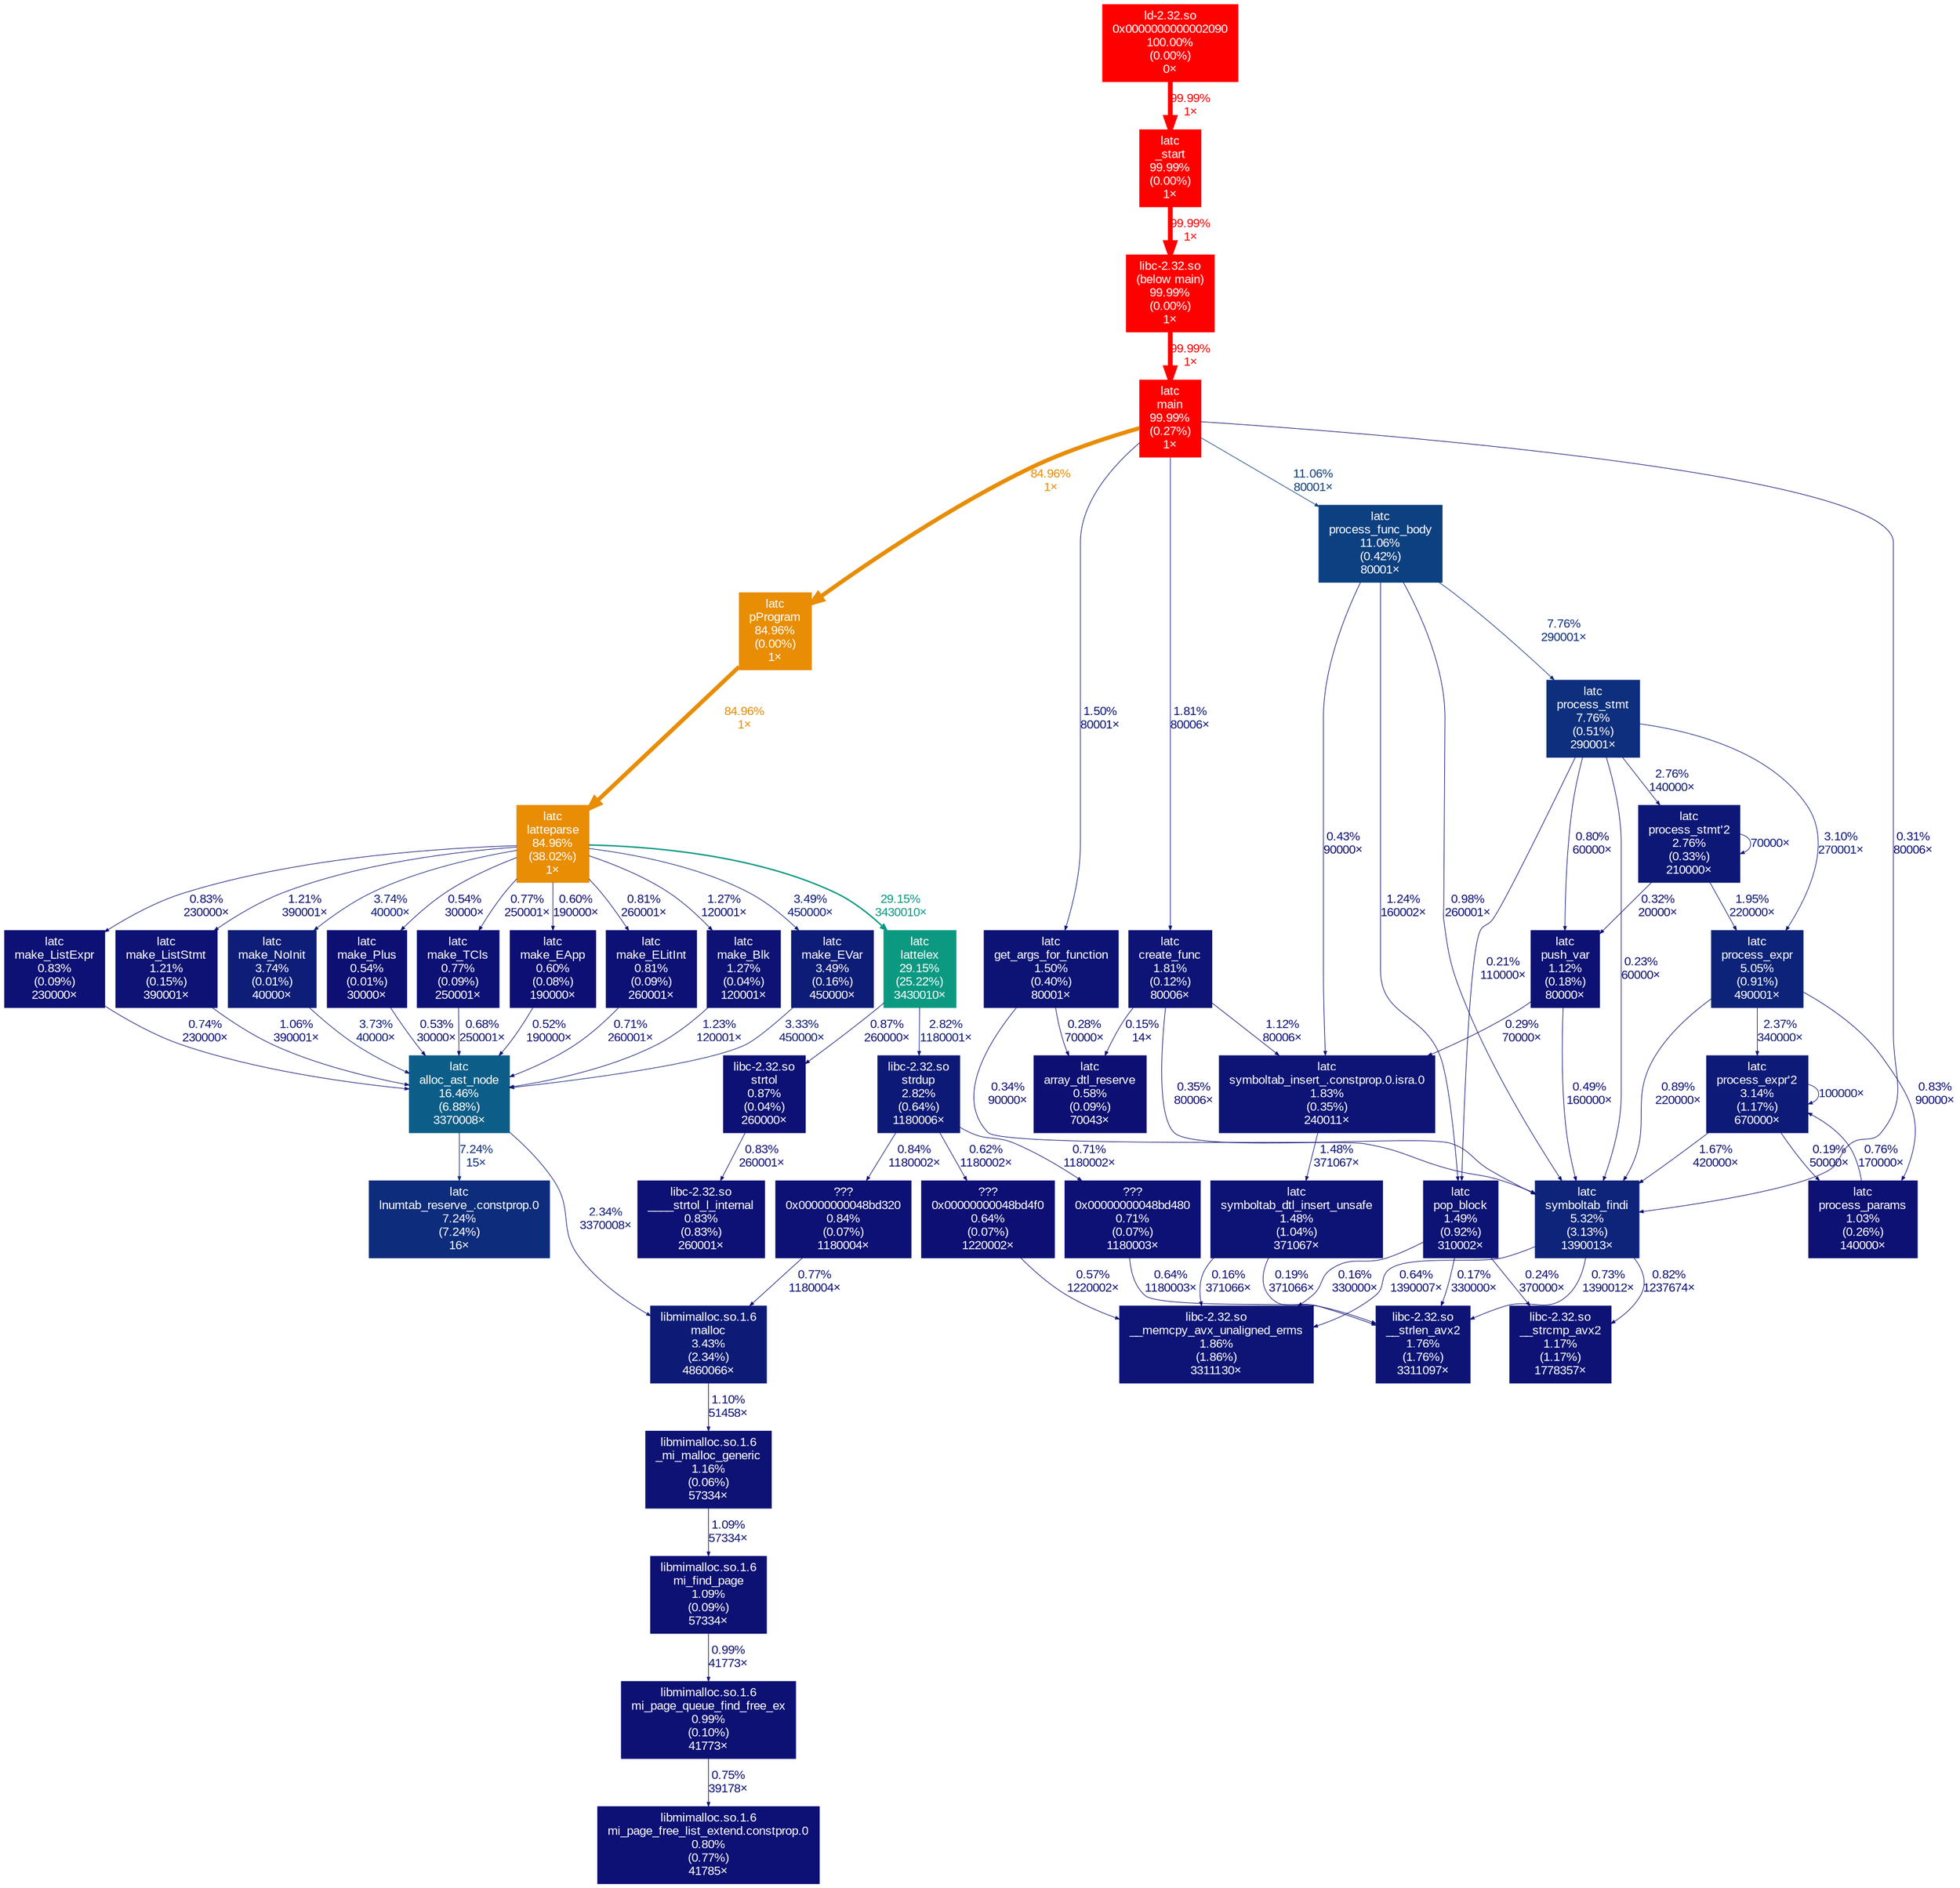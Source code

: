 digraph {
	graph [fontname=Arial, nodesep=0.125, ranksep=0.25];
	node [fontcolor=white, fontname=Arial, height=0, shape=box, style=filled, width=0];
	edge [fontname=Arial];
	"(below main)" [color="#ff0000", fontcolor="#ffffff", fontsize="10.00", label="libc-2.32.so\n(below main)\n99.99%\n(0.00%)\n1×"];
	"(below main)" -> main [arrowsize="1.00", color="#ff0000", fontcolor="#ff0000", fontsize="10.00", label="99.99%\n1×", labeldistance="4.00", penwidth="4.00"];
	"0x0000000000002090" [color="#ff0000", fontcolor="#ffffff", fontsize="10.00", label="ld-2.32.so\n0x0000000000002090\n100.00%\n(0.00%)\n0×"];
	"0x0000000000002090" -> "_start" [arrowsize="1.00", color="#ff0000", fontcolor="#ff0000", fontsize="10.00", label="99.99%\n1×", labeldistance="4.00", penwidth="4.00"];
	"0x00000000048bd320" [color="#0d1074", fontcolor="#ffffff", fontsize="10.00", label="???\n0x00000000048bd320\n0.84%\n(0.07%)\n1180004×"];
	"0x00000000048bd320" -> malloc [arrowsize="0.35", color="#0d1074", fontcolor="#0d1074", fontsize="10.00", label="0.77%\n1180004×", labeldistance="0.50", penwidth="0.50"];
	"0x00000000048bd480" [color="#0d1074", fontcolor="#ffffff", fontsize="10.00", label="???\n0x00000000048bd480\n0.71%\n(0.07%)\n1180003×"];
	"0x00000000048bd480" -> "__strlen_avx2" [arrowsize="0.35", color="#0d0f74", fontcolor="#0d0f74", fontsize="10.00", label="0.64%\n1180003×", labeldistance="0.50", penwidth="0.50"];
	"0x00000000048bd4f0" [color="#0d0f74", fontcolor="#ffffff", fontsize="10.00", label="???\n0x00000000048bd4f0\n0.64%\n(0.07%)\n1220002×"];
	"0x00000000048bd4f0" -> "__memcpy_avx_unaligned_erms" [arrowsize="0.35", color="#0d0f73", fontcolor="#0d0f73", fontsize="10.00", label="0.57%\n1220002×", labeldistance="0.50", penwidth="0.50"];
	"____strtol_l_internal" [color="#0d1074", fontcolor="#ffffff", fontsize="10.00", label="libc-2.32.so\n____strtol_l_internal\n0.83%\n(0.83%)\n260001×"];
	"__memcpy_avx_unaligned_erms" [color="#0d1475", fontcolor="#ffffff", fontsize="10.00", label="libc-2.32.so\n__memcpy_avx_unaligned_erms\n1.86%\n(1.86%)\n3311130×"];
	"__strcmp_avx2" [color="#0d1274", fontcolor="#ffffff", fontsize="10.00", label="libc-2.32.so\n__strcmp_avx2\n1.17%\n(1.17%)\n1778357×"];
	"__strlen_avx2" [color="#0d1475", fontcolor="#ffffff", fontsize="10.00", label="libc-2.32.so\n__strlen_avx2\n1.76%\n(1.76%)\n3311097×"];
	"_mi_malloc_generic" [color="#0d1274", fontcolor="#ffffff", fontsize="10.00", label="libmimalloc.so.1.6\n_mi_malloc_generic\n1.16%\n(0.06%)\n57334×"];
	"_mi_malloc_generic" -> "mi_find_page" [arrowsize="0.35", color="#0d1174", fontcolor="#0d1174", fontsize="10.00", label="1.09%\n57334×", labeldistance="0.50", penwidth="0.50"];
	"_start" [color="#ff0000", fontcolor="#ffffff", fontsize="10.00", label="latc\n_start\n99.99%\n(0.00%)\n1×"];
	"_start" -> "(below main)" [arrowsize="1.00", color="#ff0000", fontcolor="#ff0000", fontsize="10.00", label="99.99%\n1×", labeldistance="4.00", penwidth="4.00"];
	"alloc_ast_node" [color="#0c5e88", fontcolor="#ffffff", fontsize="10.00", label="latc\nalloc_ast_node\n16.46%\n(6.88%)\n3370008×"];
	"alloc_ast_node" -> "lnumtab_reserve_.constprop.0" [arrowsize="0.35", color="#0d2d7c", fontcolor="#0d2d7c", fontsize="10.00", label="7.24%\n15×", labeldistance="0.50", penwidth="0.50"];
	"alloc_ast_node" -> malloc [arrowsize="0.35", color="#0d1776", fontcolor="#0d1776", fontsize="10.00", label="2.34%\n3370008×", labeldistance="0.50", penwidth="0.50"];
	"array_dtl_reserve" [color="#0d0f73", fontcolor="#ffffff", fontsize="10.00", label="latc\narray_dtl_reserve\n0.58%\n(0.09%)\n70043×"];
	"create_func" [color="#0d1475", fontcolor="#ffffff", fontsize="10.00", label="latc\ncreate_func\n1.81%\n(0.12%)\n80006×"];
	"create_func" -> "array_dtl_reserve" [arrowsize="0.35", color="#0d0d73", fontcolor="#0d0d73", fontsize="10.00", label="0.15%\n14×", labeldistance="0.50", penwidth="0.50"];
	"create_func" -> "symboltab_findi" [arrowsize="0.35", color="#0d0e73", fontcolor="#0d0e73", fontsize="10.00", label="0.35%\n80006×", labeldistance="0.50", penwidth="0.50"];
	"create_func" -> "symboltab_insert_.constprop.0.isra.0" [arrowsize="0.35", color="#0d1174", fontcolor="#0d1174", fontsize="10.00", label="1.12%\n80006×", labeldistance="0.50", penwidth="0.50"];
	"get_args_for_function" [color="#0d1375", fontcolor="#ffffff", fontsize="10.00", label="latc\nget_args_for_function\n1.50%\n(0.40%)\n80001×"];
	"get_args_for_function" -> "array_dtl_reserve" [arrowsize="0.35", color="#0d0e73", fontcolor="#0d0e73", fontsize="10.00", label="0.28%\n70000×", labeldistance="0.50", penwidth="0.50"];
	"get_args_for_function" -> "symboltab_findi" [arrowsize="0.35", color="#0d0e73", fontcolor="#0d0e73", fontsize="10.00", label="0.34%\n90000×", labeldistance="0.50", penwidth="0.50"];
	lattelex [color="#0c9982", fontcolor="#ffffff", fontsize="10.00", label="latc\nlattelex\n29.15%\n(25.22%)\n3430010×"];
	lattelex -> strdup [arrowsize="0.35", color="#0d1976", fontcolor="#0d1976", fontsize="10.00", label="2.82%\n1180001×", labeldistance="0.50", penwidth="0.50"];
	lattelex -> strtol [arrowsize="0.35", color="#0d1074", fontcolor="#0d1074", fontsize="10.00", label="0.87%\n260000×", labeldistance="0.50", penwidth="0.50"];
	latteparse [color="#e88d04", fontcolor="#ffffff", fontsize="10.00", label="latc\nlatteparse\n84.96%\n(38.02%)\n1×"];
	latteparse -> lattelex [arrowsize="0.54", color="#0c9982", fontcolor="#0c9982", fontsize="10.00", label="29.15%\n3430010×", labeldistance="1.17", penwidth="1.17"];
	latteparse -> "make_Blk" [arrowsize="0.35", color="#0d1274", fontcolor="#0d1274", fontsize="10.00", label="1.27%\n120001×", labeldistance="0.50", penwidth="0.50"];
	latteparse -> "make_EApp" [arrowsize="0.35", color="#0d0f74", fontcolor="#0d0f74", fontsize="10.00", label="0.60%\n190000×", labeldistance="0.50", penwidth="0.50"];
	latteparse -> "make_ELitInt" [arrowsize="0.35", color="#0d1074", fontcolor="#0d1074", fontsize="10.00", label="0.81%\n260001×", labeldistance="0.50", penwidth="0.50"];
	latteparse -> "make_EVar" [arrowsize="0.35", color="#0d1c77", fontcolor="#0d1c77", fontsize="10.00", label="3.49%\n450000×", labeldistance="0.50", penwidth="0.50"];
	latteparse -> "make_ListExpr" [arrowsize="0.35", color="#0d1074", fontcolor="#0d1074", fontsize="10.00", label="0.83%\n230000×", labeldistance="0.50", penwidth="0.50"];
	latteparse -> "make_ListStmt" [arrowsize="0.35", color="#0d1274", fontcolor="#0d1274", fontsize="10.00", label="1.21%\n390001×", labeldistance="0.50", penwidth="0.50"];
	latteparse -> "make_NoInit" [arrowsize="0.35", color="#0d1d78", fontcolor="#0d1d78", fontsize="10.00", label="3.74%\n40000×", labeldistance="0.50", penwidth="0.50"];
	latteparse -> "make_Plus" [arrowsize="0.35", color="#0d0f73", fontcolor="#0d0f73", fontsize="10.00", label="0.54%\n30000×", labeldistance="0.50", penwidth="0.50"];
	latteparse -> "make_TCls" [arrowsize="0.35", color="#0d1074", fontcolor="#0d1074", fontsize="10.00", label="0.77%\n250001×", labeldistance="0.50", penwidth="0.50"];
	"lnumtab_reserve_.constprop.0" [color="#0d2d7c", fontcolor="#ffffff", fontsize="10.00", label="latc\nlnumtab_reserve_.constprop.0\n7.24%\n(7.24%)\n16×"];
	main [color="#ff0000", fontcolor="#ffffff", fontsize="10.00", label="latc\nmain\n99.99%\n(0.27%)\n1×"];
	main -> "create_func" [arrowsize="0.35", color="#0d1475", fontcolor="#0d1475", fontsize="10.00", label="1.81%\n80006×", labeldistance="0.50", penwidth="0.50"];
	main -> "get_args_for_function" [arrowsize="0.35", color="#0d1375", fontcolor="#0d1375", fontsize="10.00", label="1.50%\n80001×", labeldistance="0.50", penwidth="0.50"];
	main -> pProgram [arrowsize="0.92", color="#e88d04", fontcolor="#e88d04", fontsize="10.00", label="84.96%\n1×", labeldistance="3.40", penwidth="3.40"];
	main -> "process_func_body" [arrowsize="0.35", color="#0d4081", fontcolor="#0d4081", fontsize="10.00", label="11.06%\n80001×", labeldistance="0.50", penwidth="0.50"];
	main -> "symboltab_findi" [arrowsize="0.35", color="#0d0e73", fontcolor="#0d0e73", fontsize="10.00", label="0.31%\n80006×", labeldistance="0.50", penwidth="0.50"];
	"make_Blk" [color="#0d1274", fontcolor="#ffffff", fontsize="10.00", label="latc\nmake_Blk\n1.27%\n(0.04%)\n120001×"];
	"make_Blk" -> "alloc_ast_node" [arrowsize="0.35", color="#0d1274", fontcolor="#0d1274", fontsize="10.00", label="1.23%\n120001×", labeldistance="0.50", penwidth="0.50"];
	"make_EApp" [color="#0d0f74", fontcolor="#ffffff", fontsize="10.00", label="latc\nmake_EApp\n0.60%\n(0.08%)\n190000×"];
	"make_EApp" -> "alloc_ast_node" [arrowsize="0.35", color="#0d0f73", fontcolor="#0d0f73", fontsize="10.00", label="0.52%\n190000×", labeldistance="0.50", penwidth="0.50"];
	"make_ELitInt" [color="#0d1074", fontcolor="#ffffff", fontsize="10.00", label="latc\nmake_ELitInt\n0.81%\n(0.09%)\n260001×"];
	"make_ELitInt" -> "alloc_ast_node" [arrowsize="0.35", color="#0d1074", fontcolor="#0d1074", fontsize="10.00", label="0.71%\n260001×", labeldistance="0.50", penwidth="0.50"];
	"make_EVar" [color="#0d1c77", fontcolor="#ffffff", fontsize="10.00", label="latc\nmake_EVar\n3.49%\n(0.16%)\n450000×"];
	"make_EVar" -> "alloc_ast_node" [arrowsize="0.35", color="#0d1b77", fontcolor="#0d1b77", fontsize="10.00", label="3.33%\n450000×", labeldistance="0.50", penwidth="0.50"];
	"make_ListExpr" [color="#0d1074", fontcolor="#ffffff", fontsize="10.00", label="latc\nmake_ListExpr\n0.83%\n(0.09%)\n230000×"];
	"make_ListExpr" -> "alloc_ast_node" [arrowsize="0.35", color="#0d1074", fontcolor="#0d1074", fontsize="10.00", label="0.74%\n230000×", labeldistance="0.50", penwidth="0.50"];
	"make_ListStmt" [color="#0d1274", fontcolor="#ffffff", fontsize="10.00", label="latc\nmake_ListStmt\n1.21%\n(0.15%)\n390001×"];
	"make_ListStmt" -> "alloc_ast_node" [arrowsize="0.35", color="#0d1174", fontcolor="#0d1174", fontsize="10.00", label="1.06%\n390001×", labeldistance="0.50", penwidth="0.50"];
	"make_NoInit" [color="#0d1d78", fontcolor="#ffffff", fontsize="10.00", label="latc\nmake_NoInit\n3.74%\n(0.01%)\n40000×"];
	"make_NoInit" -> "alloc_ast_node" [arrowsize="0.35", color="#0d1d78", fontcolor="#0d1d78", fontsize="10.00", label="3.73%\n40000×", labeldistance="0.50", penwidth="0.50"];
	"make_Plus" [color="#0d0f73", fontcolor="#ffffff", fontsize="10.00", label="latc\nmake_Plus\n0.54%\n(0.01%)\n30000×"];
	"make_Plus" -> "alloc_ast_node" [arrowsize="0.35", color="#0d0f73", fontcolor="#0d0f73", fontsize="10.00", label="0.53%\n30000×", labeldistance="0.50", penwidth="0.50"];
	"make_TCls" [color="#0d1074", fontcolor="#ffffff", fontsize="10.00", label="latc\nmake_TCls\n0.77%\n(0.09%)\n250001×"];
	"make_TCls" -> "alloc_ast_node" [arrowsize="0.35", color="#0d1074", fontcolor="#0d1074", fontsize="10.00", label="0.68%\n250001×", labeldistance="0.50", penwidth="0.50"];
	malloc [color="#0d1b77", fontcolor="#ffffff", fontsize="10.00", label="libmimalloc.so.1.6\nmalloc\n3.43%\n(2.34%)\n4860066×"];
	malloc -> "_mi_malloc_generic" [arrowsize="0.35", color="#0d1174", fontcolor="#0d1174", fontsize="10.00", label="1.10%\n51458×", labeldistance="0.50", penwidth="0.50"];
	"mi_find_page" [color="#0d1174", fontcolor="#ffffff", fontsize="10.00", label="libmimalloc.so.1.6\nmi_find_page\n1.09%\n(0.09%)\n57334×"];
	"mi_find_page" -> "mi_page_queue_find_free_ex" [arrowsize="0.35", color="#0d1174", fontcolor="#0d1174", fontsize="10.00", label="0.99%\n41773×", labeldistance="0.50", penwidth="0.50"];
	"mi_page_free_list_extend.constprop.0" [color="#0d1074", fontcolor="#ffffff", fontsize="10.00", label="libmimalloc.so.1.6\nmi_page_free_list_extend.constprop.0\n0.80%\n(0.77%)\n41785×"];
	"mi_page_queue_find_free_ex" [color="#0d1174", fontcolor="#ffffff", fontsize="10.00", label="libmimalloc.so.1.6\nmi_page_queue_find_free_ex\n0.99%\n(0.10%)\n41773×"];
	"mi_page_queue_find_free_ex" -> "mi_page_free_list_extend.constprop.0" [arrowsize="0.35", color="#0d1074", fontcolor="#0d1074", fontsize="10.00", label="0.75%\n39178×", labeldistance="0.50", penwidth="0.50"];
	pProgram [color="#e88d04", fontcolor="#ffffff", fontsize="10.00", label="latc\npProgram\n84.96%\n(0.00%)\n1×"];
	pProgram -> latteparse [arrowsize="0.92", color="#e88d04", fontcolor="#e88d04", fontsize="10.00", label="84.96%\n1×", labeldistance="3.40", penwidth="3.40"];
	"pop_block" [color="#0d1375", fontcolor="#ffffff", fontsize="10.00", label="latc\npop_block\n1.49%\n(0.92%)\n310002×"];
	"pop_block" -> "__memcpy_avx_unaligned_erms" [arrowsize="0.35", color="#0d0d73", fontcolor="#0d0d73", fontsize="10.00", label="0.16%\n330000×", labeldistance="0.50", penwidth="0.50"];
	"pop_block" -> "__strcmp_avx2" [arrowsize="0.35", color="#0d0e73", fontcolor="#0d0e73", fontsize="10.00", label="0.24%\n370000×", labeldistance="0.50", penwidth="0.50"];
	"pop_block" -> "__strlen_avx2" [arrowsize="0.35", color="#0d0d73", fontcolor="#0d0d73", fontsize="10.00", label="0.17%\n330000×", labeldistance="0.50", penwidth="0.50"];
	"process_expr" [color="#0d2379", fontcolor="#ffffff", fontsize="10.00", label="latc\nprocess_expr\n5.05%\n(0.91%)\n490001×"];
	"process_expr" -> "process_expr'2" [arrowsize="0.35", color="#0d1776", fontcolor="#0d1776", fontsize="10.00", label="2.37%\n340000×", labeldistance="0.50", penwidth="0.50"];
	"process_expr" -> "process_params" [arrowsize="0.35", color="#0d1074", fontcolor="#0d1074", fontsize="10.00", label="0.83%\n90000×", labeldistance="0.50", penwidth="0.50"];
	"process_expr" -> "symboltab_findi" [arrowsize="0.35", color="#0d1074", fontcolor="#0d1074", fontsize="10.00", label="0.89%\n220000×", labeldistance="0.50", penwidth="0.50"];
	"process_expr'2" [color="#0d1a77", fontcolor="#ffffff", fontsize="10.00", label="latc\nprocess_expr'2\n3.14%\n(1.17%)\n670000×"];
	"process_expr'2" -> "process_expr'2" [arrowsize="0.35", color="#0d1a77", fontcolor="#0d1a77", fontsize="10.00", label="100000×", labeldistance="0.50", penwidth="0.50"];
	"process_expr'2" -> "process_params" [arrowsize="0.35", color="#0d0e73", fontcolor="#0d0e73", fontsize="10.00", label="0.19%\n50000×", labeldistance="0.50", penwidth="0.50"];
	"process_expr'2" -> "symboltab_findi" [arrowsize="0.35", color="#0d1475", fontcolor="#0d1475", fontsize="10.00", label="1.67%\n420000×", labeldistance="0.50", penwidth="0.50"];
	"process_func_body" [color="#0d4081", fontcolor="#ffffff", fontsize="10.00", label="latc\nprocess_func_body\n11.06%\n(0.42%)\n80001×"];
	"process_func_body" -> "pop_block" [arrowsize="0.35", color="#0d1274", fontcolor="#0d1274", fontsize="10.00", label="1.24%\n160002×", labeldistance="0.50", penwidth="0.50"];
	"process_func_body" -> "process_stmt" [arrowsize="0.35", color="#0d2f7d", fontcolor="#0d2f7d", fontsize="10.00", label="7.76%\n290001×", labeldistance="0.50", penwidth="0.50"];
	"process_func_body" -> "symboltab_findi" [arrowsize="0.35", color="#0d1174", fontcolor="#0d1174", fontsize="10.00", label="0.98%\n260001×", labeldistance="0.50", penwidth="0.50"];
	"process_func_body" -> "symboltab_insert_.constprop.0.isra.0" [arrowsize="0.35", color="#0d0e73", fontcolor="#0d0e73", fontsize="10.00", label="0.43%\n90000×", labeldistance="0.50", penwidth="0.50"];
	"process_params" [color="#0d1174", fontcolor="#ffffff", fontsize="10.00", label="latc\nprocess_params\n1.03%\n(0.26%)\n140000×"];
	"process_params" -> "process_expr'2" [arrowsize="0.35", color="#0d1074", fontcolor="#0d1074", fontsize="10.00", label="0.76%\n170000×", labeldistance="0.50", penwidth="0.50"];
	"process_stmt" [color="#0d2f7d", fontcolor="#ffffff", fontsize="10.00", label="latc\nprocess_stmt\n7.76%\n(0.51%)\n290001×"];
	"process_stmt" -> "pop_block" [arrowsize="0.35", color="#0d0e73", fontcolor="#0d0e73", fontsize="10.00", label="0.21%\n110000×", labeldistance="0.50", penwidth="0.50"];
	"process_stmt" -> "process_expr" [arrowsize="0.35", color="#0d1a77", fontcolor="#0d1a77", fontsize="10.00", label="3.10%\n270001×", labeldistance="0.50", penwidth="0.50"];
	"process_stmt" -> "process_stmt'2" [arrowsize="0.35", color="#0d1876", fontcolor="#0d1876", fontsize="10.00", label="2.76%\n140000×", labeldistance="0.50", penwidth="0.50"];
	"process_stmt" -> "push_var" [arrowsize="0.35", color="#0d1074", fontcolor="#0d1074", fontsize="10.00", label="0.80%\n60000×", labeldistance="0.50", penwidth="0.50"];
	"process_stmt" -> "symboltab_findi" [arrowsize="0.35", color="#0d0e73", fontcolor="#0d0e73", fontsize="10.00", label="0.23%\n60000×", labeldistance="0.50", penwidth="0.50"];
	"process_stmt'2" [color="#0d1876", fontcolor="#ffffff", fontsize="10.00", label="latc\nprocess_stmt'2\n2.76%\n(0.33%)\n210000×"];
	"process_stmt'2" -> "process_expr" [arrowsize="0.35", color="#0d1575", fontcolor="#0d1575", fontsize="10.00", label="1.95%\n220000×", labeldistance="0.50", penwidth="0.50"];
	"process_stmt'2" -> "process_stmt'2" [arrowsize="0.35", color="#0d1876", fontcolor="#0d1876", fontsize="10.00", label="70000×", labeldistance="0.50", penwidth="0.50"];
	"process_stmt'2" -> "push_var" [arrowsize="0.35", color="#0d0e73", fontcolor="#0d0e73", fontsize="10.00", label="0.32%\n20000×", labeldistance="0.50", penwidth="0.50"];
	"push_var" [color="#0d1174", fontcolor="#ffffff", fontsize="10.00", label="latc\npush_var\n1.12%\n(0.18%)\n80000×"];
	"push_var" -> "symboltab_findi" [arrowsize="0.35", color="#0d0f73", fontcolor="#0d0f73", fontsize="10.00", label="0.49%\n160000×", labeldistance="0.50", penwidth="0.50"];
	"push_var" -> "symboltab_insert_.constprop.0.isra.0" [arrowsize="0.35", color="#0d0e73", fontcolor="#0d0e73", fontsize="10.00", label="0.29%\n70000×", labeldistance="0.50", penwidth="0.50"];
	strdup [color="#0d1976", fontcolor="#ffffff", fontsize="10.00", label="libc-2.32.so\nstrdup\n2.82%\n(0.64%)\n1180006×"];
	strdup -> "0x00000000048bd320" [arrowsize="0.35", color="#0d1074", fontcolor="#0d1074", fontsize="10.00", label="0.84%\n1180002×", labeldistance="0.50", penwidth="0.50"];
	strdup -> "0x00000000048bd480" [arrowsize="0.35", color="#0d1074", fontcolor="#0d1074", fontsize="10.00", label="0.71%\n1180002×", labeldistance="0.50", penwidth="0.50"];
	strdup -> "0x00000000048bd4f0" [arrowsize="0.35", color="#0d0f74", fontcolor="#0d0f74", fontsize="10.00", label="0.62%\n1180002×", labeldistance="0.50", penwidth="0.50"];
	strtol [color="#0d1074", fontcolor="#ffffff", fontsize="10.00", label="libc-2.32.so\nstrtol\n0.87%\n(0.04%)\n260000×"];
	strtol -> "____strtol_l_internal" [arrowsize="0.35", color="#0d1074", fontcolor="#0d1074", fontsize="10.00", label="0.83%\n260001×", labeldistance="0.50", penwidth="0.50"];
	"symboltab_dtl_insert_unsafe" [color="#0d1375", fontcolor="#ffffff", fontsize="10.00", label="latc\nsymboltab_dtl_insert_unsafe\n1.48%\n(1.04%)\n371067×"];
	"symboltab_dtl_insert_unsafe" -> "__memcpy_avx_unaligned_erms" [arrowsize="0.35", color="#0d0d73", fontcolor="#0d0d73", fontsize="10.00", label="0.16%\n371066×", labeldistance="0.50", penwidth="0.50"];
	"symboltab_dtl_insert_unsafe" -> "__strlen_avx2" [arrowsize="0.35", color="#0d0e73", fontcolor="#0d0e73", fontsize="10.00", label="0.19%\n371066×", labeldistance="0.50", penwidth="0.50"];
	"symboltab_findi" [color="#0d247a", fontcolor="#ffffff", fontsize="10.00", label="latc\nsymboltab_findi\n5.32%\n(3.13%)\n1390013×"];
	"symboltab_findi" -> "__memcpy_avx_unaligned_erms" [arrowsize="0.35", color="#0d0f74", fontcolor="#0d0f74", fontsize="10.00", label="0.64%\n1390007×", labeldistance="0.50", penwidth="0.50"];
	"symboltab_findi" -> "__strcmp_avx2" [arrowsize="0.35", color="#0d1074", fontcolor="#0d1074", fontsize="10.00", label="0.82%\n1237674×", labeldistance="0.50", penwidth="0.50"];
	"symboltab_findi" -> "__strlen_avx2" [arrowsize="0.35", color="#0d1074", fontcolor="#0d1074", fontsize="10.00", label="0.73%\n1390012×", labeldistance="0.50", penwidth="0.50"];
	"symboltab_insert_.constprop.0.isra.0" [color="#0d1475", fontcolor="#ffffff", fontsize="10.00", label="latc\nsymboltab_insert_.constprop.0.isra.0\n1.83%\n(0.35%)\n240011×"];
	"symboltab_insert_.constprop.0.isra.0" -> "symboltab_dtl_insert_unsafe" [arrowsize="0.35", color="#0d1375", fontcolor="#0d1375", fontsize="10.00", label="1.48%\n371067×", labeldistance="0.50", penwidth="0.50"];
}
